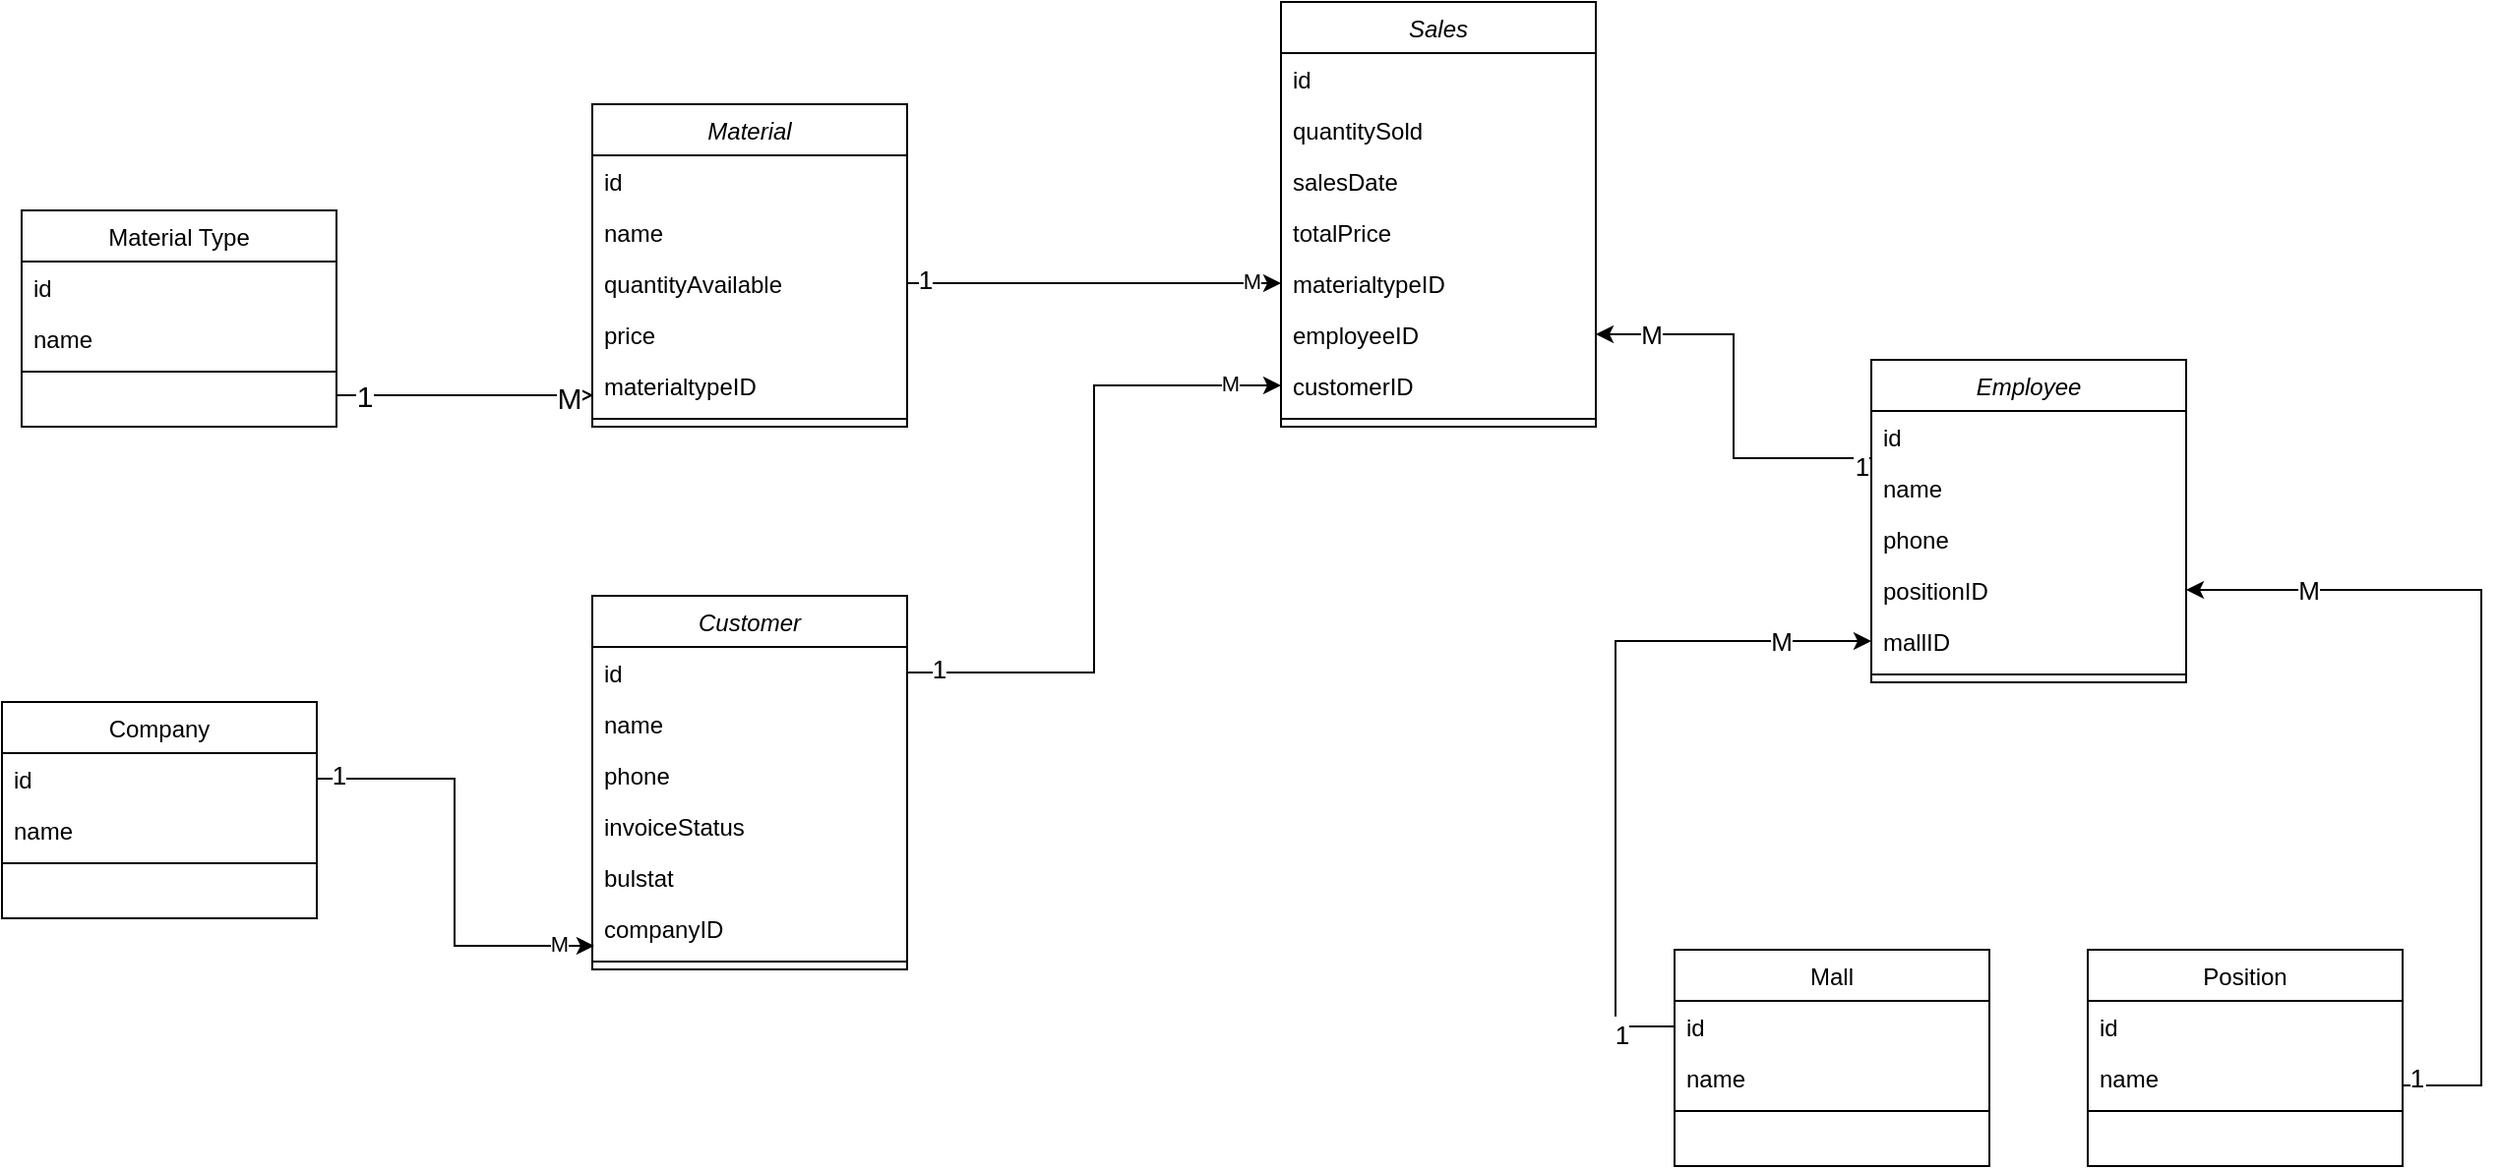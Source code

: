 <mxfile version="22.1.16" type="device">
  <diagram id="C5RBs43oDa-KdzZeNtuy" name="Page-1">
    <mxGraphModel dx="1465" dy="875" grid="1" gridSize="10" guides="1" tooltips="1" connect="1" arrows="1" fold="1" page="1" pageScale="1" pageWidth="827" pageHeight="1169" math="0" shadow="0">
      <root>
        <mxCell id="WIyWlLk6GJQsqaUBKTNV-0" />
        <mxCell id="WIyWlLk6GJQsqaUBKTNV-1" parent="WIyWlLk6GJQsqaUBKTNV-0" />
        <mxCell id="zkfFHV4jXpPFQw0GAbJ--0" value="Material" style="swimlane;fontStyle=2;align=center;verticalAlign=top;childLayout=stackLayout;horizontal=1;startSize=26;horizontalStack=0;resizeParent=1;resizeLast=0;collapsible=1;marginBottom=0;rounded=0;shadow=0;strokeWidth=1;" parent="WIyWlLk6GJQsqaUBKTNV-1" vertex="1">
          <mxGeometry x="220" y="120" width="160" height="164" as="geometry">
            <mxRectangle x="230" y="140" width="160" height="26" as="alternateBounds" />
          </mxGeometry>
        </mxCell>
        <mxCell id="zkfFHV4jXpPFQw0GAbJ--1" value="id" style="text;align=left;verticalAlign=top;spacingLeft=4;spacingRight=4;overflow=hidden;rotatable=0;points=[[0,0.5],[1,0.5]];portConstraint=eastwest;" parent="zkfFHV4jXpPFQw0GAbJ--0" vertex="1">
          <mxGeometry y="26" width="160" height="26" as="geometry" />
        </mxCell>
        <mxCell id="zkfFHV4jXpPFQw0GAbJ--2" value="name" style="text;align=left;verticalAlign=top;spacingLeft=4;spacingRight=4;overflow=hidden;rotatable=0;points=[[0,0.5],[1,0.5]];portConstraint=eastwest;rounded=0;shadow=0;html=0;" parent="zkfFHV4jXpPFQw0GAbJ--0" vertex="1">
          <mxGeometry y="52" width="160" height="26" as="geometry" />
        </mxCell>
        <mxCell id="mkJtc-RlVWkfAwJMIQe0-4" value="quantityAvailable" style="text;align=left;verticalAlign=top;spacingLeft=4;spacingRight=4;overflow=hidden;rotatable=0;points=[[0,0.5],[1,0.5]];portConstraint=eastwest;rounded=0;shadow=0;html=0;" vertex="1" parent="zkfFHV4jXpPFQw0GAbJ--0">
          <mxGeometry y="78" width="160" height="26" as="geometry" />
        </mxCell>
        <mxCell id="mkJtc-RlVWkfAwJMIQe0-5" value="price" style="text;align=left;verticalAlign=top;spacingLeft=4;spacingRight=4;overflow=hidden;rotatable=0;points=[[0,0.5],[1,0.5]];portConstraint=eastwest;rounded=0;shadow=0;html=0;" vertex="1" parent="zkfFHV4jXpPFQw0GAbJ--0">
          <mxGeometry y="104" width="160" height="26" as="geometry" />
        </mxCell>
        <mxCell id="zkfFHV4jXpPFQw0GAbJ--3" value="materialtypeID" style="text;align=left;verticalAlign=top;spacingLeft=4;spacingRight=4;overflow=hidden;rotatable=0;points=[[0,0.5],[1,0.5]];portConstraint=eastwest;rounded=0;shadow=0;html=0;" parent="zkfFHV4jXpPFQw0GAbJ--0" vertex="1">
          <mxGeometry y="130" width="160" height="26" as="geometry" />
        </mxCell>
        <mxCell id="zkfFHV4jXpPFQw0GAbJ--4" value="" style="line;html=1;strokeWidth=1;align=left;verticalAlign=middle;spacingTop=-1;spacingLeft=3;spacingRight=3;rotatable=0;labelPosition=right;points=[];portConstraint=eastwest;" parent="zkfFHV4jXpPFQw0GAbJ--0" vertex="1">
          <mxGeometry y="156" width="160" height="8" as="geometry" />
        </mxCell>
        <mxCell id="zkfFHV4jXpPFQw0GAbJ--13" value="Material Type" style="swimlane;fontStyle=0;align=center;verticalAlign=top;childLayout=stackLayout;horizontal=1;startSize=26;horizontalStack=0;resizeParent=1;resizeLast=0;collapsible=1;marginBottom=0;rounded=0;shadow=0;strokeWidth=1;" parent="WIyWlLk6GJQsqaUBKTNV-1" vertex="1">
          <mxGeometry x="-70" y="174" width="160" height="110" as="geometry">
            <mxRectangle x="340" y="380" width="170" height="26" as="alternateBounds" />
          </mxGeometry>
        </mxCell>
        <mxCell id="mkJtc-RlVWkfAwJMIQe0-0" value="id" style="text;align=left;verticalAlign=top;spacingLeft=4;spacingRight=4;overflow=hidden;rotatable=0;points=[[0,0.5],[1,0.5]];portConstraint=eastwest;" vertex="1" parent="zkfFHV4jXpPFQw0GAbJ--13">
          <mxGeometry y="26" width="160" height="26" as="geometry" />
        </mxCell>
        <mxCell id="zkfFHV4jXpPFQw0GAbJ--14" value="name" style="text;align=left;verticalAlign=top;spacingLeft=4;spacingRight=4;overflow=hidden;rotatable=0;points=[[0,0.5],[1,0.5]];portConstraint=eastwest;" parent="zkfFHV4jXpPFQw0GAbJ--13" vertex="1">
          <mxGeometry y="52" width="160" height="26" as="geometry" />
        </mxCell>
        <mxCell id="zkfFHV4jXpPFQw0GAbJ--15" value="" style="line;html=1;strokeWidth=1;align=left;verticalAlign=middle;spacingTop=-1;spacingLeft=3;spacingRight=3;rotatable=0;labelPosition=right;points=[];portConstraint=eastwest;" parent="zkfFHV4jXpPFQw0GAbJ--13" vertex="1">
          <mxGeometry y="78" width="160" height="8" as="geometry" />
        </mxCell>
        <mxCell id="zkfFHV4jXpPFQw0GAbJ--16" value="" style="endArrow=block;endSize=10;endFill=0;shadow=0;strokeWidth=1;rounded=0;edgeStyle=elbowEdgeStyle;elbow=vertical;entryX=0.004;entryY=0.692;entryDx=0;entryDy=0;entryPerimeter=0;" parent="WIyWlLk6GJQsqaUBKTNV-1" source="zkfFHV4jXpPFQw0GAbJ--13" target="zkfFHV4jXpPFQw0GAbJ--3" edge="1">
          <mxGeometry width="160" relative="1" as="geometry">
            <mxPoint x="210" y="373" as="sourcePoint" />
            <mxPoint x="310" y="271" as="targetPoint" />
          </mxGeometry>
        </mxCell>
        <mxCell id="mkJtc-RlVWkfAwJMIQe0-2" value="&lt;font style=&quot;font-size: 15px;&quot;&gt;1&lt;/font&gt;" style="edgeLabel;html=1;align=center;verticalAlign=middle;resizable=0;points=[];" vertex="1" connectable="0" parent="zkfFHV4jXpPFQw0GAbJ--16">
          <mxGeometry x="-0.795" relative="1" as="geometry">
            <mxPoint as="offset" />
          </mxGeometry>
        </mxCell>
        <mxCell id="mkJtc-RlVWkfAwJMIQe0-3" value="&lt;font style=&quot;font-size: 15px;&quot;&gt;M&lt;/font&gt;" style="edgeLabel;html=1;align=center;verticalAlign=middle;resizable=0;points=[];" vertex="1" connectable="0" parent="zkfFHV4jXpPFQw0GAbJ--16">
          <mxGeometry x="0.796" y="-1" relative="1" as="geometry">
            <mxPoint as="offset" />
          </mxGeometry>
        </mxCell>
        <mxCell id="mkJtc-RlVWkfAwJMIQe0-6" value="Sales" style="swimlane;fontStyle=2;align=center;verticalAlign=top;childLayout=stackLayout;horizontal=1;startSize=26;horizontalStack=0;resizeParent=1;resizeLast=0;collapsible=1;marginBottom=0;rounded=0;shadow=0;strokeWidth=1;" vertex="1" parent="WIyWlLk6GJQsqaUBKTNV-1">
          <mxGeometry x="570" y="68" width="160" height="216" as="geometry">
            <mxRectangle x="230" y="140" width="160" height="26" as="alternateBounds" />
          </mxGeometry>
        </mxCell>
        <mxCell id="mkJtc-RlVWkfAwJMIQe0-7" value="id" style="text;align=left;verticalAlign=top;spacingLeft=4;spacingRight=4;overflow=hidden;rotatable=0;points=[[0,0.5],[1,0.5]];portConstraint=eastwest;" vertex="1" parent="mkJtc-RlVWkfAwJMIQe0-6">
          <mxGeometry y="26" width="160" height="26" as="geometry" />
        </mxCell>
        <mxCell id="mkJtc-RlVWkfAwJMIQe0-8" value="quantitySold" style="text;align=left;verticalAlign=top;spacingLeft=4;spacingRight=4;overflow=hidden;rotatable=0;points=[[0,0.5],[1,0.5]];portConstraint=eastwest;rounded=0;shadow=0;html=0;" vertex="1" parent="mkJtc-RlVWkfAwJMIQe0-6">
          <mxGeometry y="52" width="160" height="26" as="geometry" />
        </mxCell>
        <mxCell id="mkJtc-RlVWkfAwJMIQe0-9" value="salesDate" style="text;align=left;verticalAlign=top;spacingLeft=4;spacingRight=4;overflow=hidden;rotatable=0;points=[[0,0.5],[1,0.5]];portConstraint=eastwest;rounded=0;shadow=0;html=0;" vertex="1" parent="mkJtc-RlVWkfAwJMIQe0-6">
          <mxGeometry y="78" width="160" height="26" as="geometry" />
        </mxCell>
        <mxCell id="mkJtc-RlVWkfAwJMIQe0-10" value="totalPrice" style="text;align=left;verticalAlign=top;spacingLeft=4;spacingRight=4;overflow=hidden;rotatable=0;points=[[0,0.5],[1,0.5]];portConstraint=eastwest;rounded=0;shadow=0;html=0;" vertex="1" parent="mkJtc-RlVWkfAwJMIQe0-6">
          <mxGeometry y="104" width="160" height="26" as="geometry" />
        </mxCell>
        <mxCell id="mkJtc-RlVWkfAwJMIQe0-16" value="materialtypeID" style="text;align=left;verticalAlign=top;spacingLeft=4;spacingRight=4;overflow=hidden;rotatable=0;points=[[0,0.5],[1,0.5]];portConstraint=eastwest;rounded=0;shadow=0;html=0;" vertex="1" parent="mkJtc-RlVWkfAwJMIQe0-6">
          <mxGeometry y="130" width="160" height="26" as="geometry" />
        </mxCell>
        <mxCell id="mkJtc-RlVWkfAwJMIQe0-17" value="employeeID" style="text;align=left;verticalAlign=top;spacingLeft=4;spacingRight=4;overflow=hidden;rotatable=0;points=[[0,0.5],[1,0.5]];portConstraint=eastwest;rounded=0;shadow=0;html=0;" vertex="1" parent="mkJtc-RlVWkfAwJMIQe0-6">
          <mxGeometry y="156" width="160" height="26" as="geometry" />
        </mxCell>
        <mxCell id="mkJtc-RlVWkfAwJMIQe0-11" value="customerID" style="text;align=left;verticalAlign=top;spacingLeft=4;spacingRight=4;overflow=hidden;rotatable=0;points=[[0,0.5],[1,0.5]];portConstraint=eastwest;rounded=0;shadow=0;html=0;" vertex="1" parent="mkJtc-RlVWkfAwJMIQe0-6">
          <mxGeometry y="182" width="160" height="26" as="geometry" />
        </mxCell>
        <mxCell id="mkJtc-RlVWkfAwJMIQe0-12" value="" style="line;html=1;strokeWidth=1;align=left;verticalAlign=middle;spacingTop=-1;spacingLeft=3;spacingRight=3;rotatable=0;labelPosition=right;points=[];portConstraint=eastwest;" vertex="1" parent="mkJtc-RlVWkfAwJMIQe0-6">
          <mxGeometry y="208" width="160" height="8" as="geometry" />
        </mxCell>
        <mxCell id="mkJtc-RlVWkfAwJMIQe0-18" style="edgeStyle=orthogonalEdgeStyle;rounded=0;orthogonalLoop=1;jettySize=auto;html=1;entryX=0;entryY=0.5;entryDx=0;entryDy=0;" edge="1" parent="WIyWlLk6GJQsqaUBKTNV-1" source="mkJtc-RlVWkfAwJMIQe0-4" target="mkJtc-RlVWkfAwJMIQe0-16">
          <mxGeometry relative="1" as="geometry" />
        </mxCell>
        <mxCell id="mkJtc-RlVWkfAwJMIQe0-19" value="&lt;font style=&quot;font-size: 13px;&quot;&gt;1&lt;/font&gt;" style="edgeLabel;html=1;align=center;verticalAlign=middle;resizable=0;points=[];" vertex="1" connectable="0" parent="mkJtc-RlVWkfAwJMIQe0-18">
          <mxGeometry x="-0.905" y="2" relative="1" as="geometry">
            <mxPoint as="offset" />
          </mxGeometry>
        </mxCell>
        <mxCell id="mkJtc-RlVWkfAwJMIQe0-20" value="M" style="edgeLabel;html=1;align=center;verticalAlign=middle;resizable=0;points=[];" vertex="1" connectable="0" parent="mkJtc-RlVWkfAwJMIQe0-18">
          <mxGeometry x="0.842" y="1" relative="1" as="geometry">
            <mxPoint as="offset" />
          </mxGeometry>
        </mxCell>
        <mxCell id="mkJtc-RlVWkfAwJMIQe0-21" value="Employee" style="swimlane;fontStyle=2;align=center;verticalAlign=top;childLayout=stackLayout;horizontal=1;startSize=26;horizontalStack=0;resizeParent=1;resizeLast=0;collapsible=1;marginBottom=0;rounded=0;shadow=0;strokeWidth=1;" vertex="1" parent="WIyWlLk6GJQsqaUBKTNV-1">
          <mxGeometry x="870" y="250" width="160" height="164" as="geometry">
            <mxRectangle x="230" y="140" width="160" height="26" as="alternateBounds" />
          </mxGeometry>
        </mxCell>
        <mxCell id="mkJtc-RlVWkfAwJMIQe0-22" value="id" style="text;align=left;verticalAlign=top;spacingLeft=4;spacingRight=4;overflow=hidden;rotatable=0;points=[[0,0.5],[1,0.5]];portConstraint=eastwest;" vertex="1" parent="mkJtc-RlVWkfAwJMIQe0-21">
          <mxGeometry y="26" width="160" height="26" as="geometry" />
        </mxCell>
        <mxCell id="mkJtc-RlVWkfAwJMIQe0-23" value="name" style="text;align=left;verticalAlign=top;spacingLeft=4;spacingRight=4;overflow=hidden;rotatable=0;points=[[0,0.5],[1,0.5]];portConstraint=eastwest;rounded=0;shadow=0;html=0;" vertex="1" parent="mkJtc-RlVWkfAwJMIQe0-21">
          <mxGeometry y="52" width="160" height="26" as="geometry" />
        </mxCell>
        <mxCell id="mkJtc-RlVWkfAwJMIQe0-24" value="phone" style="text;align=left;verticalAlign=top;spacingLeft=4;spacingRight=4;overflow=hidden;rotatable=0;points=[[0,0.5],[1,0.5]];portConstraint=eastwest;rounded=0;shadow=0;html=0;" vertex="1" parent="mkJtc-RlVWkfAwJMIQe0-21">
          <mxGeometry y="78" width="160" height="26" as="geometry" />
        </mxCell>
        <mxCell id="mkJtc-RlVWkfAwJMIQe0-25" value="positionID" style="text;align=left;verticalAlign=top;spacingLeft=4;spacingRight=4;overflow=hidden;rotatable=0;points=[[0,0.5],[1,0.5]];portConstraint=eastwest;rounded=0;shadow=0;html=0;" vertex="1" parent="mkJtc-RlVWkfAwJMIQe0-21">
          <mxGeometry y="104" width="160" height="26" as="geometry" />
        </mxCell>
        <mxCell id="mkJtc-RlVWkfAwJMIQe0-26" value="mallID" style="text;align=left;verticalAlign=top;spacingLeft=4;spacingRight=4;overflow=hidden;rotatable=0;points=[[0,0.5],[1,0.5]];portConstraint=eastwest;rounded=0;shadow=0;html=0;" vertex="1" parent="mkJtc-RlVWkfAwJMIQe0-21">
          <mxGeometry y="130" width="160" height="26" as="geometry" />
        </mxCell>
        <mxCell id="mkJtc-RlVWkfAwJMIQe0-27" value="" style="line;html=1;strokeWidth=1;align=left;verticalAlign=middle;spacingTop=-1;spacingLeft=3;spacingRight=3;rotatable=0;labelPosition=right;points=[];portConstraint=eastwest;" vertex="1" parent="mkJtc-RlVWkfAwJMIQe0-21">
          <mxGeometry y="156" width="160" height="8" as="geometry" />
        </mxCell>
        <mxCell id="mkJtc-RlVWkfAwJMIQe0-32" style="edgeStyle=orthogonalEdgeStyle;rounded=0;orthogonalLoop=1;jettySize=auto;html=1;entryX=0;entryY=0.5;entryDx=0;entryDy=0;exitX=0;exitY=0.5;exitDx=0;exitDy=0;" edge="1" parent="WIyWlLk6GJQsqaUBKTNV-1" source="mkJtc-RlVWkfAwJMIQe0-29" target="mkJtc-RlVWkfAwJMIQe0-26">
          <mxGeometry relative="1" as="geometry">
            <Array as="points">
              <mxPoint x="740" y="589" />
              <mxPoint x="740" y="393" />
            </Array>
          </mxGeometry>
        </mxCell>
        <mxCell id="mkJtc-RlVWkfAwJMIQe0-33" value="1" style="edgeLabel;html=1;align=center;verticalAlign=middle;resizable=0;points=[];" vertex="1" connectable="0" parent="mkJtc-RlVWkfAwJMIQe0-32">
          <mxGeometry x="-0.84" y="1" relative="1" as="geometry">
            <mxPoint as="offset" />
          </mxGeometry>
        </mxCell>
        <mxCell id="mkJtc-RlVWkfAwJMIQe0-34" value="&lt;font style=&quot;font-size: 13px;&quot;&gt;1&lt;/font&gt;" style="edgeLabel;html=1;align=center;verticalAlign=middle;resizable=0;points=[];" vertex="1" connectable="0" parent="mkJtc-RlVWkfAwJMIQe0-32">
          <mxGeometry x="-0.846" y="4" relative="1" as="geometry">
            <mxPoint as="offset" />
          </mxGeometry>
        </mxCell>
        <mxCell id="mkJtc-RlVWkfAwJMIQe0-35" value="&lt;font style=&quot;font-size: 13px;&quot;&gt;M&lt;/font&gt;" style="edgeLabel;html=1;align=center;verticalAlign=middle;resizable=0;points=[];" vertex="1" connectable="0" parent="mkJtc-RlVWkfAwJMIQe0-32">
          <mxGeometry x="0.74" relative="1" as="geometry">
            <mxPoint as="offset" />
          </mxGeometry>
        </mxCell>
        <mxCell id="mkJtc-RlVWkfAwJMIQe0-28" value="Mall" style="swimlane;fontStyle=0;align=center;verticalAlign=top;childLayout=stackLayout;horizontal=1;startSize=26;horizontalStack=0;resizeParent=1;resizeLast=0;collapsible=1;marginBottom=0;rounded=0;shadow=0;strokeWidth=1;" vertex="1" parent="WIyWlLk6GJQsqaUBKTNV-1">
          <mxGeometry x="770" y="550" width="160" height="110" as="geometry">
            <mxRectangle x="340" y="380" width="170" height="26" as="alternateBounds" />
          </mxGeometry>
        </mxCell>
        <mxCell id="mkJtc-RlVWkfAwJMIQe0-29" value="id" style="text;align=left;verticalAlign=top;spacingLeft=4;spacingRight=4;overflow=hidden;rotatable=0;points=[[0,0.5],[1,0.5]];portConstraint=eastwest;" vertex="1" parent="mkJtc-RlVWkfAwJMIQe0-28">
          <mxGeometry y="26" width="160" height="26" as="geometry" />
        </mxCell>
        <mxCell id="mkJtc-RlVWkfAwJMIQe0-30" value="name" style="text;align=left;verticalAlign=top;spacingLeft=4;spacingRight=4;overflow=hidden;rotatable=0;points=[[0,0.5],[1,0.5]];portConstraint=eastwest;" vertex="1" parent="mkJtc-RlVWkfAwJMIQe0-28">
          <mxGeometry y="52" width="160" height="26" as="geometry" />
        </mxCell>
        <mxCell id="mkJtc-RlVWkfAwJMIQe0-31" value="" style="line;html=1;strokeWidth=1;align=left;verticalAlign=middle;spacingTop=-1;spacingLeft=3;spacingRight=3;rotatable=0;labelPosition=right;points=[];portConstraint=eastwest;" vertex="1" parent="mkJtc-RlVWkfAwJMIQe0-28">
          <mxGeometry y="78" width="160" height="8" as="geometry" />
        </mxCell>
        <mxCell id="mkJtc-RlVWkfAwJMIQe0-36" style="edgeStyle=orthogonalEdgeStyle;rounded=0;orthogonalLoop=1;jettySize=auto;html=1;exitX=1;exitY=0.5;exitDx=0;exitDy=0;entryX=1;entryY=0.5;entryDx=0;entryDy=0;" edge="1" parent="WIyWlLk6GJQsqaUBKTNV-1" source="mkJtc-RlVWkfAwJMIQe0-41" target="mkJtc-RlVWkfAwJMIQe0-25">
          <mxGeometry relative="1" as="geometry">
            <mxPoint x="1160" y="423" as="targetPoint" />
            <Array as="points">
              <mxPoint x="1140" y="619" />
              <mxPoint x="1180" y="619" />
              <mxPoint x="1180" y="367" />
            </Array>
          </mxGeometry>
        </mxCell>
        <mxCell id="mkJtc-RlVWkfAwJMIQe0-37" value="1" style="edgeLabel;html=1;align=center;verticalAlign=middle;resizable=0;points=[];" vertex="1" connectable="0" parent="mkJtc-RlVWkfAwJMIQe0-36">
          <mxGeometry x="-0.84" y="1" relative="1" as="geometry">
            <mxPoint as="offset" />
          </mxGeometry>
        </mxCell>
        <mxCell id="mkJtc-RlVWkfAwJMIQe0-38" value="&lt;font style=&quot;font-size: 13px;&quot;&gt;1&lt;/font&gt;" style="edgeLabel;html=1;align=center;verticalAlign=middle;resizable=0;points=[];" vertex="1" connectable="0" parent="mkJtc-RlVWkfAwJMIQe0-36">
          <mxGeometry x="-0.846" y="4" relative="1" as="geometry">
            <mxPoint as="offset" />
          </mxGeometry>
        </mxCell>
        <mxCell id="mkJtc-RlVWkfAwJMIQe0-39" value="&lt;font style=&quot;font-size: 13px;&quot;&gt;M&lt;/font&gt;" style="edgeLabel;html=1;align=center;verticalAlign=middle;resizable=0;points=[];" vertex="1" connectable="0" parent="mkJtc-RlVWkfAwJMIQe0-36">
          <mxGeometry x="0.74" relative="1" as="geometry">
            <mxPoint as="offset" />
          </mxGeometry>
        </mxCell>
        <mxCell id="mkJtc-RlVWkfAwJMIQe0-40" value="Position" style="swimlane;fontStyle=0;align=center;verticalAlign=top;childLayout=stackLayout;horizontal=1;startSize=26;horizontalStack=0;resizeParent=1;resizeLast=0;collapsible=1;marginBottom=0;rounded=0;shadow=0;strokeWidth=1;" vertex="1" parent="WIyWlLk6GJQsqaUBKTNV-1">
          <mxGeometry x="980" y="550" width="160" height="110" as="geometry">
            <mxRectangle x="340" y="380" width="170" height="26" as="alternateBounds" />
          </mxGeometry>
        </mxCell>
        <mxCell id="mkJtc-RlVWkfAwJMIQe0-41" value="id" style="text;align=left;verticalAlign=top;spacingLeft=4;spacingRight=4;overflow=hidden;rotatable=0;points=[[0,0.5],[1,0.5]];portConstraint=eastwest;" vertex="1" parent="mkJtc-RlVWkfAwJMIQe0-40">
          <mxGeometry y="26" width="160" height="26" as="geometry" />
        </mxCell>
        <mxCell id="mkJtc-RlVWkfAwJMIQe0-42" value="name" style="text;align=left;verticalAlign=top;spacingLeft=4;spacingRight=4;overflow=hidden;rotatable=0;points=[[0,0.5],[1,0.5]];portConstraint=eastwest;" vertex="1" parent="mkJtc-RlVWkfAwJMIQe0-40">
          <mxGeometry y="52" width="160" height="26" as="geometry" />
        </mxCell>
        <mxCell id="mkJtc-RlVWkfAwJMIQe0-43" value="" style="line;html=1;strokeWidth=1;align=left;verticalAlign=middle;spacingTop=-1;spacingLeft=3;spacingRight=3;rotatable=0;labelPosition=right;points=[];portConstraint=eastwest;" vertex="1" parent="mkJtc-RlVWkfAwJMIQe0-40">
          <mxGeometry y="78" width="160" height="8" as="geometry" />
        </mxCell>
        <mxCell id="mkJtc-RlVWkfAwJMIQe0-44" style="edgeStyle=orthogonalEdgeStyle;rounded=0;orthogonalLoop=1;jettySize=auto;html=1;entryX=1;entryY=0.5;entryDx=0;entryDy=0;exitX=0;exitY=0.5;exitDx=0;exitDy=0;" edge="1" parent="WIyWlLk6GJQsqaUBKTNV-1" source="mkJtc-RlVWkfAwJMIQe0-22" target="mkJtc-RlVWkfAwJMIQe0-17">
          <mxGeometry relative="1" as="geometry">
            <mxPoint x="780" y="599" as="sourcePoint" />
            <mxPoint x="880" y="403" as="targetPoint" />
            <Array as="points">
              <mxPoint x="870" y="300" />
              <mxPoint x="800" y="300" />
              <mxPoint x="800" y="237" />
            </Array>
          </mxGeometry>
        </mxCell>
        <mxCell id="mkJtc-RlVWkfAwJMIQe0-45" value="1" style="edgeLabel;html=1;align=center;verticalAlign=middle;resizable=0;points=[];" vertex="1" connectable="0" parent="mkJtc-RlVWkfAwJMIQe0-44">
          <mxGeometry x="-0.84" y="1" relative="1" as="geometry">
            <mxPoint as="offset" />
          </mxGeometry>
        </mxCell>
        <mxCell id="mkJtc-RlVWkfAwJMIQe0-46" value="&lt;font style=&quot;font-size: 13px;&quot;&gt;1&lt;/font&gt;" style="edgeLabel;html=1;align=center;verticalAlign=middle;resizable=0;points=[];" vertex="1" connectable="0" parent="mkJtc-RlVWkfAwJMIQe0-44">
          <mxGeometry x="-0.846" y="4" relative="1" as="geometry">
            <mxPoint as="offset" />
          </mxGeometry>
        </mxCell>
        <mxCell id="mkJtc-RlVWkfAwJMIQe0-47" value="&lt;font style=&quot;font-size: 13px;&quot;&gt;M&lt;/font&gt;" style="edgeLabel;html=1;align=center;verticalAlign=middle;resizable=0;points=[];" vertex="1" connectable="0" parent="mkJtc-RlVWkfAwJMIQe0-44">
          <mxGeometry x="0.74" relative="1" as="geometry">
            <mxPoint as="offset" />
          </mxGeometry>
        </mxCell>
        <mxCell id="mkJtc-RlVWkfAwJMIQe0-48" value="Customer" style="swimlane;fontStyle=2;align=center;verticalAlign=top;childLayout=stackLayout;horizontal=1;startSize=26;horizontalStack=0;resizeParent=1;resizeLast=0;collapsible=1;marginBottom=0;rounded=0;shadow=0;strokeWidth=1;" vertex="1" parent="WIyWlLk6GJQsqaUBKTNV-1">
          <mxGeometry x="220" y="370" width="160" height="190" as="geometry">
            <mxRectangle x="230" y="140" width="160" height="26" as="alternateBounds" />
          </mxGeometry>
        </mxCell>
        <mxCell id="mkJtc-RlVWkfAwJMIQe0-49" value="id" style="text;align=left;verticalAlign=top;spacingLeft=4;spacingRight=4;overflow=hidden;rotatable=0;points=[[0,0.5],[1,0.5]];portConstraint=eastwest;" vertex="1" parent="mkJtc-RlVWkfAwJMIQe0-48">
          <mxGeometry y="26" width="160" height="26" as="geometry" />
        </mxCell>
        <mxCell id="mkJtc-RlVWkfAwJMIQe0-50" value="name" style="text;align=left;verticalAlign=top;spacingLeft=4;spacingRight=4;overflow=hidden;rotatable=0;points=[[0,0.5],[1,0.5]];portConstraint=eastwest;rounded=0;shadow=0;html=0;" vertex="1" parent="mkJtc-RlVWkfAwJMIQe0-48">
          <mxGeometry y="52" width="160" height="26" as="geometry" />
        </mxCell>
        <mxCell id="mkJtc-RlVWkfAwJMIQe0-51" value="phone" style="text;align=left;verticalAlign=top;spacingLeft=4;spacingRight=4;overflow=hidden;rotatable=0;points=[[0,0.5],[1,0.5]];portConstraint=eastwest;rounded=0;shadow=0;html=0;" vertex="1" parent="mkJtc-RlVWkfAwJMIQe0-48">
          <mxGeometry y="78" width="160" height="26" as="geometry" />
        </mxCell>
        <mxCell id="mkJtc-RlVWkfAwJMIQe0-63" value="invoiceStatus" style="text;align=left;verticalAlign=top;spacingLeft=4;spacingRight=4;overflow=hidden;rotatable=0;points=[[0,0.5],[1,0.5]];portConstraint=eastwest;rounded=0;shadow=0;html=0;" vertex="1" parent="mkJtc-RlVWkfAwJMIQe0-48">
          <mxGeometry y="104" width="160" height="26" as="geometry" />
        </mxCell>
        <mxCell id="mkJtc-RlVWkfAwJMIQe0-52" value="bulstat" style="text;align=left;verticalAlign=top;spacingLeft=4;spacingRight=4;overflow=hidden;rotatable=0;points=[[0,0.5],[1,0.5]];portConstraint=eastwest;rounded=0;shadow=0;html=0;" vertex="1" parent="mkJtc-RlVWkfAwJMIQe0-48">
          <mxGeometry y="130" width="160" height="26" as="geometry" />
        </mxCell>
        <mxCell id="mkJtc-RlVWkfAwJMIQe0-53" value="companyID" style="text;align=left;verticalAlign=top;spacingLeft=4;spacingRight=4;overflow=hidden;rotatable=0;points=[[0,0.5],[1,0.5]];portConstraint=eastwest;rounded=0;shadow=0;html=0;" vertex="1" parent="mkJtc-RlVWkfAwJMIQe0-48">
          <mxGeometry y="156" width="160" height="26" as="geometry" />
        </mxCell>
        <mxCell id="mkJtc-RlVWkfAwJMIQe0-54" value="" style="line;html=1;strokeWidth=1;align=left;verticalAlign=middle;spacingTop=-1;spacingLeft=3;spacingRight=3;rotatable=0;labelPosition=right;points=[];portConstraint=eastwest;" vertex="1" parent="mkJtc-RlVWkfAwJMIQe0-48">
          <mxGeometry y="182" width="160" height="8" as="geometry" />
        </mxCell>
        <mxCell id="mkJtc-RlVWkfAwJMIQe0-55" value="Company" style="swimlane;fontStyle=0;align=center;verticalAlign=top;childLayout=stackLayout;horizontal=1;startSize=26;horizontalStack=0;resizeParent=1;resizeLast=0;collapsible=1;marginBottom=0;rounded=0;shadow=0;strokeWidth=1;" vertex="1" parent="WIyWlLk6GJQsqaUBKTNV-1">
          <mxGeometry x="-80" y="424" width="160" height="110" as="geometry">
            <mxRectangle x="340" y="380" width="170" height="26" as="alternateBounds" />
          </mxGeometry>
        </mxCell>
        <mxCell id="mkJtc-RlVWkfAwJMIQe0-56" value="id" style="text;align=left;verticalAlign=top;spacingLeft=4;spacingRight=4;overflow=hidden;rotatable=0;points=[[0,0.5],[1,0.5]];portConstraint=eastwest;" vertex="1" parent="mkJtc-RlVWkfAwJMIQe0-55">
          <mxGeometry y="26" width="160" height="26" as="geometry" />
        </mxCell>
        <mxCell id="mkJtc-RlVWkfAwJMIQe0-57" value="name" style="text;align=left;verticalAlign=top;spacingLeft=4;spacingRight=4;overflow=hidden;rotatable=0;points=[[0,0.5],[1,0.5]];portConstraint=eastwest;" vertex="1" parent="mkJtc-RlVWkfAwJMIQe0-55">
          <mxGeometry y="52" width="160" height="26" as="geometry" />
        </mxCell>
        <mxCell id="mkJtc-RlVWkfAwJMIQe0-58" value="" style="line;html=1;strokeWidth=1;align=left;verticalAlign=middle;spacingTop=-1;spacingLeft=3;spacingRight=3;rotatable=0;labelPosition=right;points=[];portConstraint=eastwest;" vertex="1" parent="mkJtc-RlVWkfAwJMIQe0-55">
          <mxGeometry y="78" width="160" height="8" as="geometry" />
        </mxCell>
        <mxCell id="mkJtc-RlVWkfAwJMIQe0-59" style="edgeStyle=orthogonalEdgeStyle;rounded=0;orthogonalLoop=1;jettySize=auto;html=1;entryX=0.006;entryY=0.846;entryDx=0;entryDy=0;entryPerimeter=0;" edge="1" parent="WIyWlLk6GJQsqaUBKTNV-1" source="mkJtc-RlVWkfAwJMIQe0-56" target="mkJtc-RlVWkfAwJMIQe0-53">
          <mxGeometry relative="1" as="geometry">
            <mxPoint x="150" y="604.5" as="sourcePoint" />
            <mxPoint x="340" y="604.5" as="targetPoint" />
          </mxGeometry>
        </mxCell>
        <mxCell id="mkJtc-RlVWkfAwJMIQe0-60" value="&lt;font style=&quot;font-size: 13px;&quot;&gt;1&lt;/font&gt;" style="edgeLabel;html=1;align=center;verticalAlign=middle;resizable=0;points=[];" vertex="1" connectable="0" parent="mkJtc-RlVWkfAwJMIQe0-59">
          <mxGeometry x="-0.905" y="2" relative="1" as="geometry">
            <mxPoint as="offset" />
          </mxGeometry>
        </mxCell>
        <mxCell id="mkJtc-RlVWkfAwJMIQe0-61" value="M" style="edgeLabel;html=1;align=center;verticalAlign=middle;resizable=0;points=[];" vertex="1" connectable="0" parent="mkJtc-RlVWkfAwJMIQe0-59">
          <mxGeometry x="0.842" y="1" relative="1" as="geometry">
            <mxPoint as="offset" />
          </mxGeometry>
        </mxCell>
        <mxCell id="mkJtc-RlVWkfAwJMIQe0-64" style="edgeStyle=orthogonalEdgeStyle;rounded=0;orthogonalLoop=1;jettySize=auto;html=1;entryX=0;entryY=0.5;entryDx=0;entryDy=0;exitX=1;exitY=0.5;exitDx=0;exitDy=0;" edge="1" parent="WIyWlLk6GJQsqaUBKTNV-1" source="mkJtc-RlVWkfAwJMIQe0-49" target="mkJtc-RlVWkfAwJMIQe0-11">
          <mxGeometry relative="1" as="geometry">
            <mxPoint x="390" y="221" as="sourcePoint" />
            <mxPoint x="580" y="221" as="targetPoint" />
          </mxGeometry>
        </mxCell>
        <mxCell id="mkJtc-RlVWkfAwJMIQe0-65" value="&lt;font style=&quot;font-size: 13px;&quot;&gt;1&lt;/font&gt;" style="edgeLabel;html=1;align=center;verticalAlign=middle;resizable=0;points=[];" vertex="1" connectable="0" parent="mkJtc-RlVWkfAwJMIQe0-64">
          <mxGeometry x="-0.905" y="2" relative="1" as="geometry">
            <mxPoint as="offset" />
          </mxGeometry>
        </mxCell>
        <mxCell id="mkJtc-RlVWkfAwJMIQe0-66" value="M" style="edgeLabel;html=1;align=center;verticalAlign=middle;resizable=0;points=[];" vertex="1" connectable="0" parent="mkJtc-RlVWkfAwJMIQe0-64">
          <mxGeometry x="0.842" y="1" relative="1" as="geometry">
            <mxPoint as="offset" />
          </mxGeometry>
        </mxCell>
      </root>
    </mxGraphModel>
  </diagram>
</mxfile>
